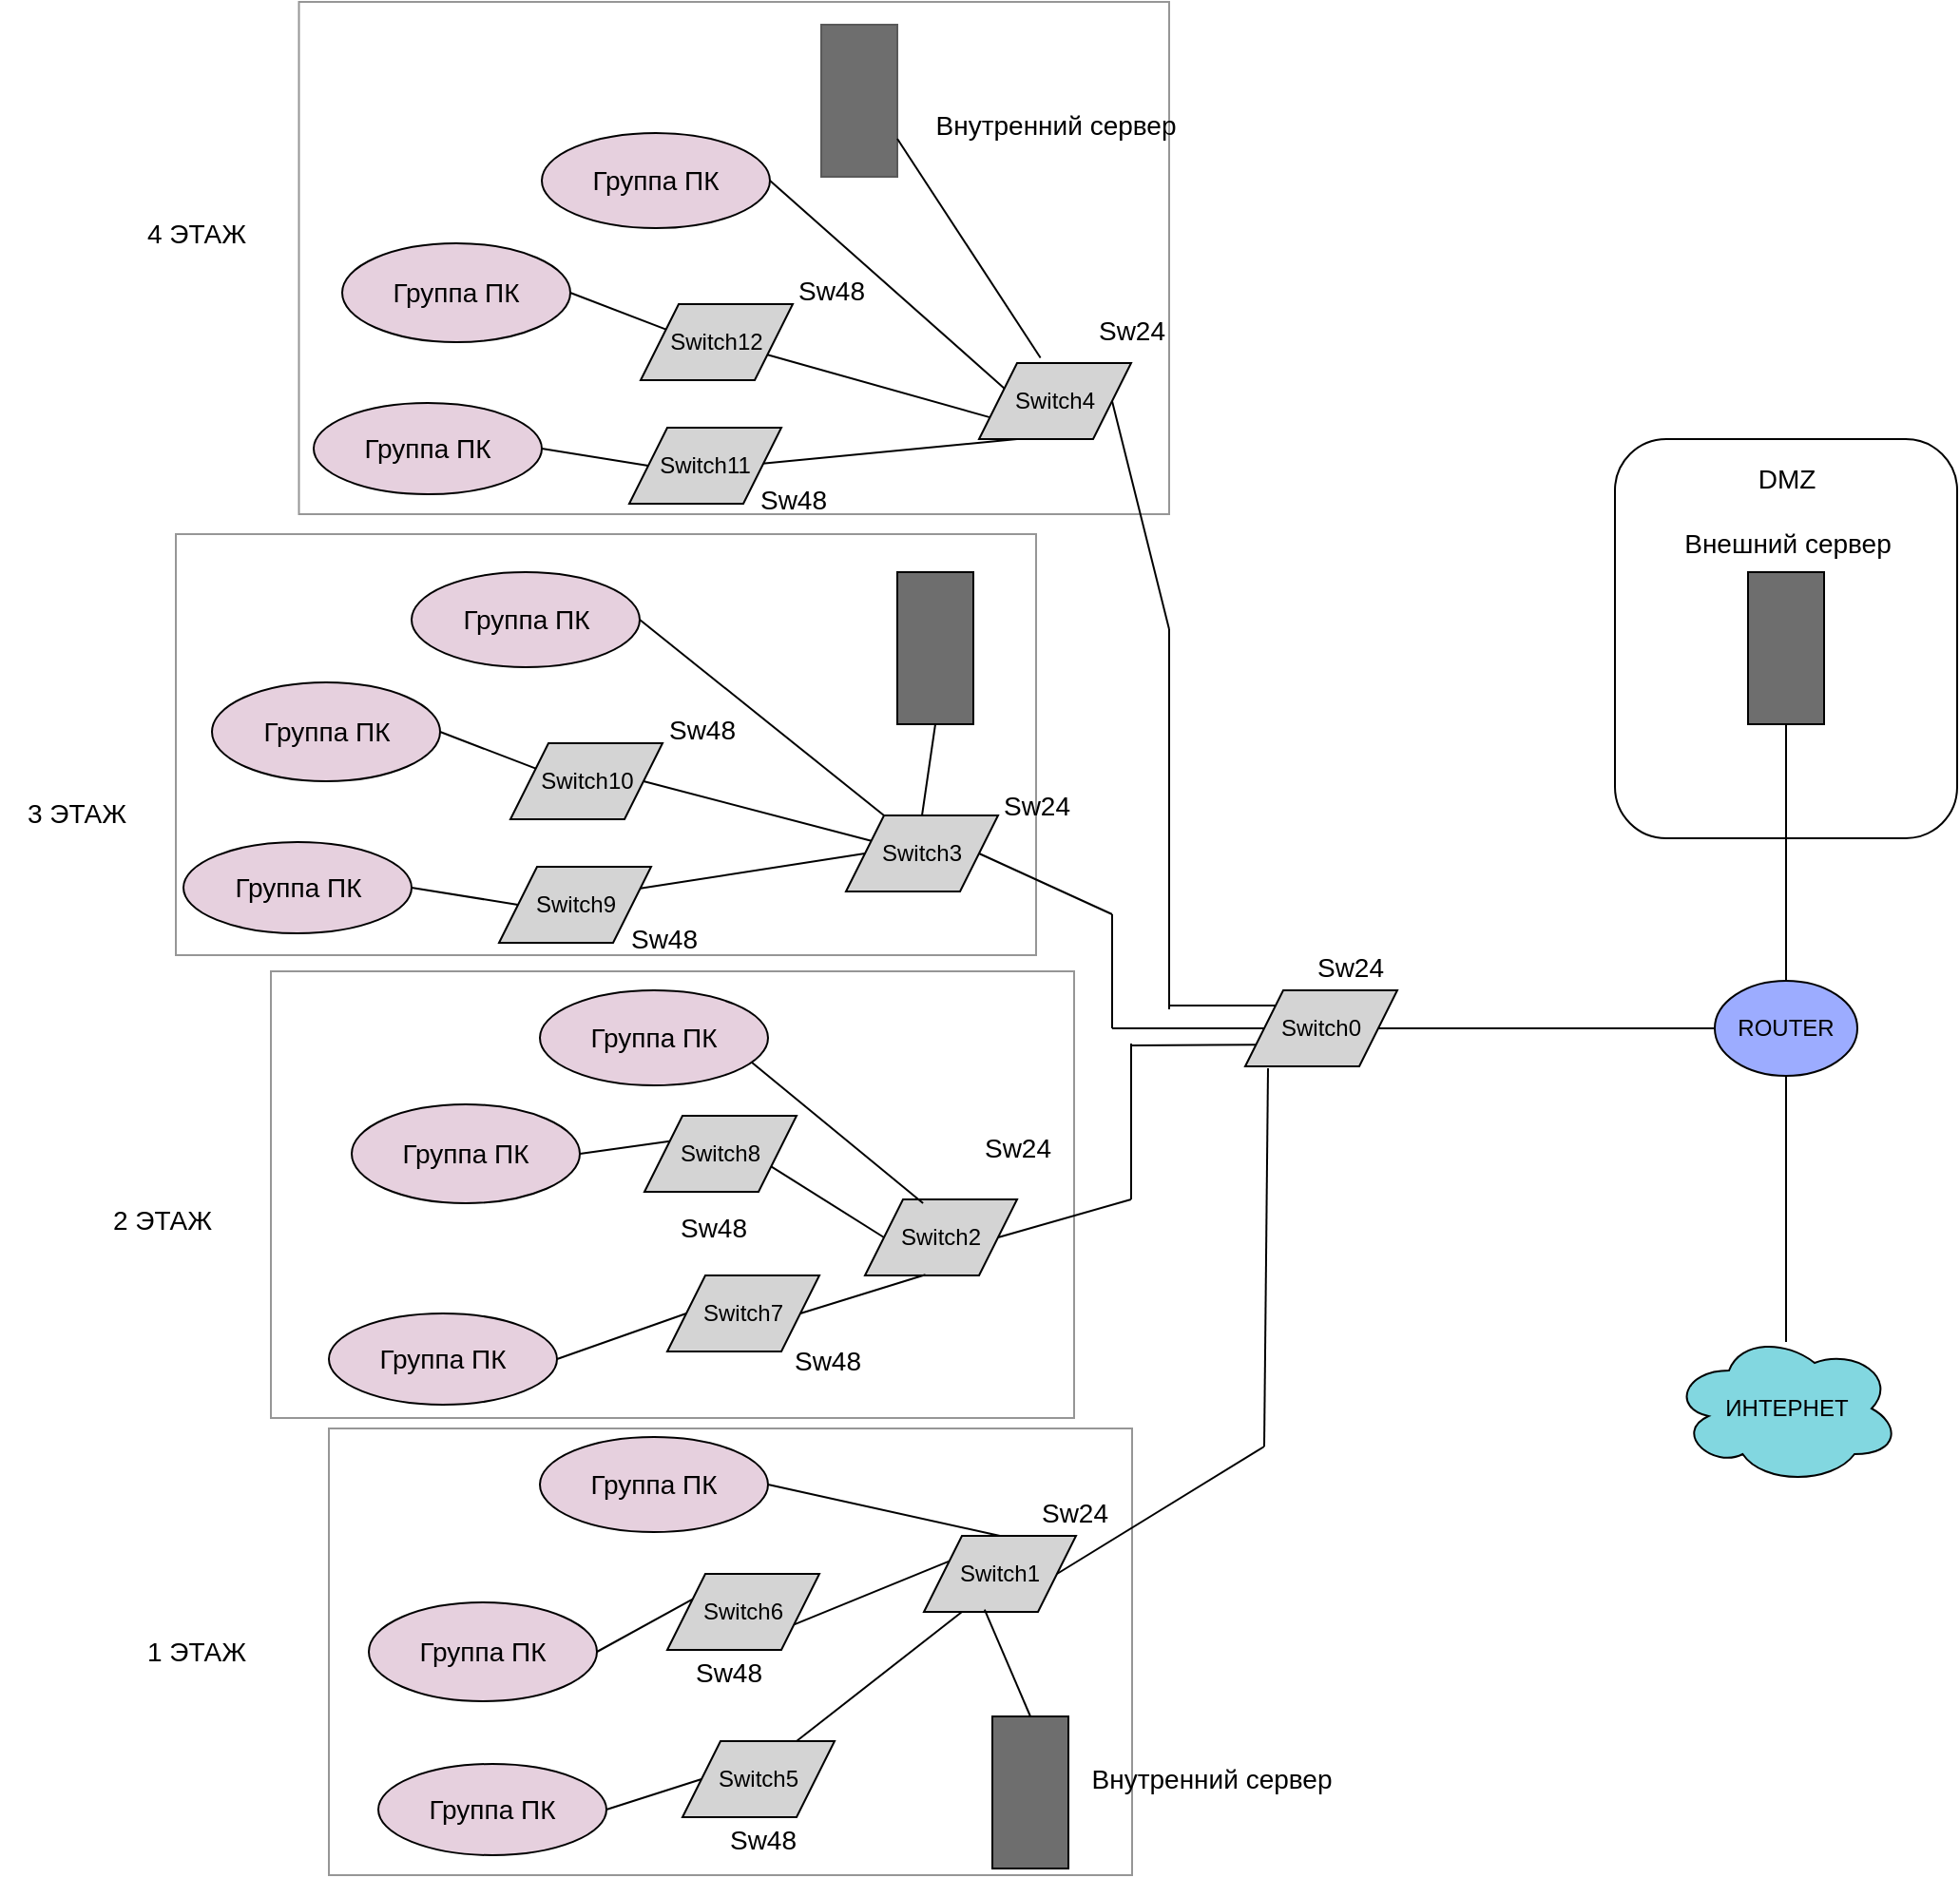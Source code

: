 <mxfile version="22.1.5" type="device">
  <diagram name="Страница — 1" id="0vxwM_c2IZGrAj-ZxKOK">
    <mxGraphModel dx="2420" dy="1888" grid="1" gridSize="10" guides="1" tooltips="1" connect="1" arrows="1" fold="1" page="1" pageScale="1" pageWidth="827" pageHeight="1169" math="0" shadow="0">
      <root>
        <mxCell id="0" />
        <mxCell id="1" parent="0" />
        <mxCell id="0oNPrVKKpPZaizMl-p-G-101" value="" style="rounded=0;whiteSpace=wrap;html=1;strokeColor=#969696;" vertex="1" parent="1">
          <mxGeometry x="82.25" y="-200" width="457.75" height="269.5" as="geometry" />
        </mxCell>
        <mxCell id="0oNPrVKKpPZaizMl-p-G-100" value="" style="rounded=0;whiteSpace=wrap;html=1;strokeColor=#969696;" vertex="1" parent="1">
          <mxGeometry x="17.5" y="80" width="452.5" height="221.5" as="geometry" />
        </mxCell>
        <mxCell id="0oNPrVKKpPZaizMl-p-G-99" value="" style="rounded=0;whiteSpace=wrap;html=1;strokeColor=#969696;" vertex="1" parent="1">
          <mxGeometry x="98" y="550.5" width="422.5" height="235" as="geometry" />
        </mxCell>
        <mxCell id="0oNPrVKKpPZaizMl-p-G-98" value="" style="rounded=0;whiteSpace=wrap;html=1;strokeColor=#969696;" vertex="1" parent="1">
          <mxGeometry x="67.5" y="310" width="422.5" height="235" as="geometry" />
        </mxCell>
        <mxCell id="0oNPrVKKpPZaizMl-p-G-15" value="&lt;font style=&quot;font-size: 14px;&quot;&gt;DMZ&lt;br&gt;&lt;br&gt;&lt;br&gt;&lt;br&gt;&lt;br&gt;&lt;br&gt;&lt;br&gt;&lt;br&gt;&lt;br&gt;&lt;br&gt;&lt;br&gt;&lt;/font&gt;" style="rounded=1;whiteSpace=wrap;html=1;" vertex="1" parent="1">
          <mxGeometry x="774.5" y="30" width="180" height="210" as="geometry" />
        </mxCell>
        <mxCell id="0oNPrVKKpPZaizMl-p-G-1" value="Switch3" style="shape=parallelogram;perimeter=parallelogramPerimeter;whiteSpace=wrap;html=1;fixedSize=1;fillColor=#D4D4D4;" vertex="1" parent="1">
          <mxGeometry x="370" y="228" width="80" height="40" as="geometry" />
        </mxCell>
        <mxCell id="0oNPrVKKpPZaizMl-p-G-2" value="Switch2" style="shape=parallelogram;perimeter=parallelogramPerimeter;whiteSpace=wrap;html=1;fixedSize=1;fillColor=#D4D4D4;" vertex="1" parent="1">
          <mxGeometry x="380" y="430" width="80" height="40" as="geometry" />
        </mxCell>
        <mxCell id="0oNPrVKKpPZaizMl-p-G-3" value="Switch1" style="shape=parallelogram;perimeter=parallelogramPerimeter;whiteSpace=wrap;html=1;fixedSize=1;fillColor=#D4D4D4;" vertex="1" parent="1">
          <mxGeometry x="411" y="607" width="80" height="40" as="geometry" />
        </mxCell>
        <mxCell id="0oNPrVKKpPZaizMl-p-G-4" value="Switch0" style="shape=parallelogram;perimeter=parallelogramPerimeter;whiteSpace=wrap;html=1;fixedSize=1;fillColor=#D4D4D4;" vertex="1" parent="1">
          <mxGeometry x="580" y="320" width="80" height="40" as="geometry" />
        </mxCell>
        <mxCell id="0oNPrVKKpPZaizMl-p-G-5" value="&lt;font style=&quot;font-size: 14px;&quot;&gt;4 ЭТАЖ&lt;/font&gt;" style="text;html=1;align=center;verticalAlign=middle;resizable=0;points=[];autosize=1;strokeColor=none;fillColor=none;" vertex="1" parent="1">
          <mxGeometry x="-12.5" y="-93" width="80" height="30" as="geometry" />
        </mxCell>
        <mxCell id="0oNPrVKKpPZaizMl-p-G-6" value="&lt;font style=&quot;font-size: 14px;&quot;&gt;3 ЭТАЖ&lt;/font&gt;" style="text;html=1;align=center;verticalAlign=middle;resizable=0;points=[];autosize=1;strokeColor=none;fillColor=none;" vertex="1" parent="1">
          <mxGeometry x="-75" y="212" width="80" height="30" as="geometry" />
        </mxCell>
        <mxCell id="0oNPrVKKpPZaizMl-p-G-7" value="&lt;font style=&quot;font-size: 14px;&quot;&gt;2 ЭТАЖ&lt;/font&gt;" style="text;html=1;align=center;verticalAlign=middle;resizable=0;points=[];autosize=1;strokeColor=none;fillColor=none;" vertex="1" parent="1">
          <mxGeometry x="-30" y="426" width="80" height="30" as="geometry" />
        </mxCell>
        <mxCell id="0oNPrVKKpPZaizMl-p-G-8" value="&lt;font style=&quot;font-size: 14px;&quot;&gt;1 ЭТАЖ&lt;/font&gt;" style="text;html=1;align=center;verticalAlign=middle;resizable=0;points=[];autosize=1;strokeColor=none;fillColor=none;" vertex="1" parent="1">
          <mxGeometry x="-12.5" y="653" width="80" height="30" as="geometry" />
        </mxCell>
        <mxCell id="0oNPrVKKpPZaizMl-p-G-9" value="" style="rounded=0;whiteSpace=wrap;html=1;fillColor=#6E6E6E;" vertex="1" parent="1">
          <mxGeometry x="844.5" y="100" width="40" height="80" as="geometry" />
        </mxCell>
        <mxCell id="0oNPrVKKpPZaizMl-p-G-11" value="ИНТЕРНЕТ" style="ellipse;shape=cloud;whiteSpace=wrap;html=1;fillColor=#82D7E0;" vertex="1" parent="1">
          <mxGeometry x="804.5" y="500" width="120" height="80" as="geometry" />
        </mxCell>
        <mxCell id="0oNPrVKKpPZaizMl-p-G-12" value="ROUTER" style="ellipse;whiteSpace=wrap;html=1;fillColor=#9CACFF;" vertex="1" parent="1">
          <mxGeometry x="827" y="315" width="75" height="50" as="geometry" />
        </mxCell>
        <mxCell id="0oNPrVKKpPZaizMl-p-G-13" value="" style="endArrow=none;html=1;rounded=0;entryX=0.5;entryY=1;entryDx=0;entryDy=0;exitX=0.5;exitY=0;exitDx=0;exitDy=0;" edge="1" parent="1" source="0oNPrVKKpPZaizMl-p-G-12" target="0oNPrVKKpPZaizMl-p-G-9">
          <mxGeometry width="50" height="50" relative="1" as="geometry">
            <mxPoint x="820" y="310" as="sourcePoint" />
            <mxPoint x="870" y="260" as="targetPoint" />
          </mxGeometry>
        </mxCell>
        <mxCell id="0oNPrVKKpPZaizMl-p-G-14" value="" style="endArrow=none;html=1;rounded=0;exitX=0.5;exitY=0.063;exitDx=0;exitDy=0;exitPerimeter=0;entryX=0.5;entryY=1;entryDx=0;entryDy=0;" edge="1" parent="1" source="0oNPrVKKpPZaizMl-p-G-11" target="0oNPrVKKpPZaizMl-p-G-12">
          <mxGeometry width="50" height="50" relative="1" as="geometry">
            <mxPoint x="820" y="410" as="sourcePoint" />
            <mxPoint x="870" y="360" as="targetPoint" />
          </mxGeometry>
        </mxCell>
        <mxCell id="0oNPrVKKpPZaizMl-p-G-16" value="" style="endArrow=none;html=1;rounded=0;entryX=0;entryY=0.5;entryDx=0;entryDy=0;exitX=1;exitY=0.5;exitDx=0;exitDy=0;" edge="1" parent="1" source="0oNPrVKKpPZaizMl-p-G-4" target="0oNPrVKKpPZaizMl-p-G-12">
          <mxGeometry width="50" height="50" relative="1" as="geometry">
            <mxPoint x="680" y="450" as="sourcePoint" />
            <mxPoint x="730" y="400" as="targetPoint" />
          </mxGeometry>
        </mxCell>
        <mxCell id="0oNPrVKKpPZaizMl-p-G-17" value="Switch4" style="shape=parallelogram;perimeter=parallelogramPerimeter;whiteSpace=wrap;html=1;fixedSize=1;fillColor=#D4D4D4;" vertex="1" parent="1">
          <mxGeometry x="440" y="-10" width="80" height="40" as="geometry" />
        </mxCell>
        <mxCell id="0oNPrVKKpPZaizMl-p-G-18" value="" style="endArrow=none;html=1;rounded=0;exitX=1;exitY=0.5;exitDx=0;exitDy=0;" edge="1" parent="1" source="0oNPrVKKpPZaizMl-p-G-17">
          <mxGeometry width="50" height="50" relative="1" as="geometry">
            <mxPoint x="470" y="150" as="sourcePoint" />
            <mxPoint x="540" y="130" as="targetPoint" />
          </mxGeometry>
        </mxCell>
        <mxCell id="0oNPrVKKpPZaizMl-p-G-19" value="" style="endArrow=none;html=1;rounded=0;" edge="1" parent="1">
          <mxGeometry width="50" height="50" relative="1" as="geometry">
            <mxPoint x="540" y="330" as="sourcePoint" />
            <mxPoint x="540" y="130" as="targetPoint" />
          </mxGeometry>
        </mxCell>
        <mxCell id="0oNPrVKKpPZaizMl-p-G-20" value="" style="endArrow=none;html=1;rounded=0;exitX=0;exitY=0;exitDx=0;exitDy=0;" edge="1" parent="1" source="0oNPrVKKpPZaizMl-p-G-4">
          <mxGeometry width="50" height="50" relative="1" as="geometry">
            <mxPoint x="460" y="370" as="sourcePoint" />
            <mxPoint x="540" y="328" as="targetPoint" />
          </mxGeometry>
        </mxCell>
        <mxCell id="0oNPrVKKpPZaizMl-p-G-21" value="" style="endArrow=none;html=1;rounded=0;exitX=1;exitY=0.5;exitDx=0;exitDy=0;" edge="1" parent="1" source="0oNPrVKKpPZaizMl-p-G-1">
          <mxGeometry width="50" height="50" relative="1" as="geometry">
            <mxPoint x="450" y="280" as="sourcePoint" />
            <mxPoint x="510" y="280" as="targetPoint" />
          </mxGeometry>
        </mxCell>
        <mxCell id="0oNPrVKKpPZaizMl-p-G-22" value="" style="endArrow=none;html=1;rounded=0;" edge="1" parent="1">
          <mxGeometry width="50" height="50" relative="1" as="geometry">
            <mxPoint x="510" y="340" as="sourcePoint" />
            <mxPoint x="510" y="280" as="targetPoint" />
          </mxGeometry>
        </mxCell>
        <mxCell id="0oNPrVKKpPZaizMl-p-G-23" value="" style="endArrow=none;html=1;rounded=0;exitX=0;exitY=0.5;exitDx=0;exitDy=0;" edge="1" parent="1" source="0oNPrVKKpPZaizMl-p-G-4">
          <mxGeometry width="50" height="50" relative="1" as="geometry">
            <mxPoint x="576" y="339.5" as="sourcePoint" />
            <mxPoint x="510" y="340" as="targetPoint" />
          </mxGeometry>
        </mxCell>
        <mxCell id="0oNPrVKKpPZaizMl-p-G-24" value="" style="endArrow=none;html=1;rounded=0;entryX=0;entryY=0.75;entryDx=0;entryDy=0;" edge="1" parent="1" target="0oNPrVKKpPZaizMl-p-G-4">
          <mxGeometry width="50" height="50" relative="1" as="geometry">
            <mxPoint x="520" y="349" as="sourcePoint" />
            <mxPoint x="580" y="348" as="targetPoint" />
          </mxGeometry>
        </mxCell>
        <mxCell id="0oNPrVKKpPZaizMl-p-G-25" value="" style="endArrow=none;html=1;rounded=0;" edge="1" parent="1">
          <mxGeometry width="50" height="50" relative="1" as="geometry">
            <mxPoint x="520" y="430" as="sourcePoint" />
            <mxPoint x="520" y="348" as="targetPoint" />
          </mxGeometry>
        </mxCell>
        <mxCell id="0oNPrVKKpPZaizMl-p-G-26" value="" style="endArrow=none;html=1;rounded=0;entryX=1;entryY=0.5;entryDx=0;entryDy=0;" edge="1" parent="1" target="0oNPrVKKpPZaizMl-p-G-2">
          <mxGeometry width="50" height="50" relative="1" as="geometry">
            <mxPoint x="520" y="430" as="sourcePoint" />
            <mxPoint x="450" y="430" as="targetPoint" />
          </mxGeometry>
        </mxCell>
        <mxCell id="0oNPrVKKpPZaizMl-p-G-27" value="" style="endArrow=none;html=1;rounded=0;exitX=1;exitY=0.5;exitDx=0;exitDy=0;" edge="1" parent="1" source="0oNPrVKKpPZaizMl-p-G-3">
          <mxGeometry width="50" height="50" relative="1" as="geometry">
            <mxPoint x="450" y="559.58" as="sourcePoint" />
            <mxPoint x="590" y="560" as="targetPoint" />
          </mxGeometry>
        </mxCell>
        <mxCell id="0oNPrVKKpPZaizMl-p-G-28" value="" style="endArrow=none;html=1;rounded=0;entryX=0.15;entryY=1.025;entryDx=0;entryDy=0;entryPerimeter=0;" edge="1" parent="1" target="0oNPrVKKpPZaizMl-p-G-4">
          <mxGeometry width="50" height="50" relative="1" as="geometry">
            <mxPoint x="590" y="560" as="sourcePoint" />
            <mxPoint x="660" y="340" as="targetPoint" />
          </mxGeometry>
        </mxCell>
        <mxCell id="0oNPrVKKpPZaizMl-p-G-29" value="" style="rounded=0;whiteSpace=wrap;html=1;strokeColor=#595959;fillColor=#6E6E6E;" vertex="1" parent="1">
          <mxGeometry x="357" y="-188" width="40" height="80" as="geometry" />
        </mxCell>
        <mxCell id="0oNPrVKKpPZaizMl-p-G-30" value="" style="rounded=0;whiteSpace=wrap;html=1;fillColor=#6E6E6E;" vertex="1" parent="1">
          <mxGeometry x="397" y="100" width="40" height="80" as="geometry" />
        </mxCell>
        <mxCell id="0oNPrVKKpPZaizMl-p-G-31" value="" style="rounded=0;whiteSpace=wrap;html=1;fillColor=#6E6E6E;" vertex="1" parent="1">
          <mxGeometry x="447" y="702" width="40" height="80" as="geometry" />
        </mxCell>
        <mxCell id="0oNPrVKKpPZaizMl-p-G-32" value="" style="endArrow=none;html=1;rounded=0;exitX=1;exitY=0.75;exitDx=0;exitDy=0;entryX=0.404;entryY=-0.068;entryDx=0;entryDy=0;entryPerimeter=0;" edge="1" parent="1" source="0oNPrVKKpPZaizMl-p-G-29" target="0oNPrVKKpPZaizMl-p-G-17">
          <mxGeometry width="50" height="50" relative="1" as="geometry">
            <mxPoint x="380" y="-120" as="sourcePoint" />
            <mxPoint x="430" y="-170" as="targetPoint" />
          </mxGeometry>
        </mxCell>
        <mxCell id="0oNPrVKKpPZaizMl-p-G-33" value="&lt;font style=&quot;font-size: 14px;&quot;&gt;Внутренний сервер&lt;/font&gt;" style="text;html=1;align=center;verticalAlign=middle;resizable=0;points=[];autosize=1;strokeColor=none;fillColor=none;" vertex="1" parent="1">
          <mxGeometry x="405" y="-150" width="150" height="30" as="geometry" />
        </mxCell>
        <mxCell id="0oNPrVKKpPZaizMl-p-G-34" value="&lt;font style=&quot;font-size: 14px;&quot;&gt;Группа ПК&lt;/font&gt;" style="ellipse;whiteSpace=wrap;html=1;fillColor=#E6D0DE;" vertex="1" parent="1">
          <mxGeometry x="210" y="-131" width="120" height="50" as="geometry" />
        </mxCell>
        <mxCell id="0oNPrVKKpPZaizMl-p-G-35" value="" style="endArrow=none;html=1;rounded=0;exitX=0.5;exitY=0;exitDx=0;exitDy=0;entryX=0.399;entryY=0.969;entryDx=0;entryDy=0;entryPerimeter=0;" edge="1" parent="1" source="0oNPrVKKpPZaizMl-p-G-31" target="0oNPrVKKpPZaizMl-p-G-3">
          <mxGeometry width="50" height="50" relative="1" as="geometry">
            <mxPoint x="367" y="697" as="sourcePoint" />
            <mxPoint x="417" y="647" as="targetPoint" />
          </mxGeometry>
        </mxCell>
        <mxCell id="0oNPrVKKpPZaizMl-p-G-36" value="&lt;font style=&quot;font-size: 14px;&quot;&gt;Sw24&lt;/font&gt;" style="text;html=1;align=center;verticalAlign=middle;resizable=0;points=[];autosize=1;strokeColor=none;fillColor=none;" vertex="1" parent="1">
          <mxGeometry x="605" y="293" width="60" height="30" as="geometry" />
        </mxCell>
        <mxCell id="0oNPrVKKpPZaizMl-p-G-38" value="&lt;font style=&quot;font-size: 14px;&quot;&gt;Sw24&lt;/font&gt;" style="text;html=1;align=center;verticalAlign=middle;resizable=0;points=[];autosize=1;strokeColor=none;fillColor=none;" vertex="1" parent="1">
          <mxGeometry x="490" y="-42" width="60" height="30" as="geometry" />
        </mxCell>
        <mxCell id="0oNPrVKKpPZaizMl-p-G-39" value="&lt;span style=&quot;font-size: 14px;&quot;&gt;Sw24&lt;/span&gt;" style="text;html=1;align=center;verticalAlign=middle;resizable=0;points=[];autosize=1;strokeColor=none;fillColor=none;" vertex="1" parent="1">
          <mxGeometry x="440" y="208" width="60" height="30" as="geometry" />
        </mxCell>
        <mxCell id="0oNPrVKKpPZaizMl-p-G-40" value="&lt;font style=&quot;font-size: 14px;&quot;&gt;Sw24&lt;/font&gt;" style="text;html=1;align=center;verticalAlign=middle;resizable=0;points=[];autosize=1;strokeColor=none;fillColor=none;" vertex="1" parent="1">
          <mxGeometry x="430" y="388" width="60" height="30" as="geometry" />
        </mxCell>
        <mxCell id="0oNPrVKKpPZaizMl-p-G-41" value="&lt;font style=&quot;font-size: 14px;&quot;&gt;Sw24&lt;/font&gt;" style="text;html=1;align=center;verticalAlign=middle;resizable=0;points=[];autosize=1;strokeColor=none;fillColor=none;" vertex="1" parent="1">
          <mxGeometry x="460" y="580" width="60" height="30" as="geometry" />
        </mxCell>
        <mxCell id="0oNPrVKKpPZaizMl-p-G-43" value="" style="endArrow=none;html=1;rounded=0;entryX=0;entryY=0.75;entryDx=0;entryDy=0;exitX=1;exitY=0.75;exitDx=0;exitDy=0;" edge="1" parent="1" source="0oNPrVKKpPZaizMl-p-G-45" target="0oNPrVKKpPZaizMl-p-G-17">
          <mxGeometry width="50" height="50" relative="1" as="geometry">
            <mxPoint x="335" y="30" as="sourcePoint" />
            <mxPoint x="385" y="-20" as="targetPoint" />
          </mxGeometry>
        </mxCell>
        <mxCell id="0oNPrVKKpPZaizMl-p-G-44" value="" style="endArrow=none;html=1;rounded=0;exitX=1;exitY=0.5;exitDx=0;exitDy=0;entryX=0;entryY=0.25;entryDx=0;entryDy=0;" edge="1" parent="1" source="0oNPrVKKpPZaizMl-p-G-34" target="0oNPrVKKpPZaizMl-p-G-17">
          <mxGeometry width="50" height="50" relative="1" as="geometry">
            <mxPoint x="450" y="70" as="sourcePoint" />
            <mxPoint x="500" y="20" as="targetPoint" />
          </mxGeometry>
        </mxCell>
        <mxCell id="0oNPrVKKpPZaizMl-p-G-45" value="Switch12" style="shape=parallelogram;perimeter=parallelogramPerimeter;whiteSpace=wrap;html=1;fixedSize=1;fillColor=#D4D4D4;" vertex="1" parent="1">
          <mxGeometry x="262" y="-41" width="80" height="40" as="geometry" />
        </mxCell>
        <mxCell id="0oNPrVKKpPZaizMl-p-G-46" value="" style="endArrow=none;html=1;rounded=0;entryX=0.25;entryY=1;entryDx=0;entryDy=0;exitX=0.192;exitY=-0.129;exitDx=0;exitDy=0;exitPerimeter=0;" edge="1" parent="1" source="0oNPrVKKpPZaizMl-p-G-54" target="0oNPrVKKpPZaizMl-p-G-17">
          <mxGeometry width="50" height="50" relative="1" as="geometry">
            <mxPoint x="329" y="95" as="sourcePoint" />
            <mxPoint x="440" y="84" as="targetPoint" />
          </mxGeometry>
        </mxCell>
        <mxCell id="0oNPrVKKpPZaizMl-p-G-47" value="Switch11" style="shape=parallelogram;perimeter=parallelogramPerimeter;whiteSpace=wrap;html=1;fixedSize=1;fillColor=#D4D4D4;" vertex="1" parent="1">
          <mxGeometry x="256" y="24" width="80" height="40" as="geometry" />
        </mxCell>
        <mxCell id="0oNPrVKKpPZaizMl-p-G-49" value="&lt;font style=&quot;font-size: 14px;&quot;&gt;Группа ПК&lt;/font&gt;" style="ellipse;whiteSpace=wrap;html=1;fillColor=#E6D0DE;" vertex="1" parent="1">
          <mxGeometry x="105" y="-73" width="120" height="52" as="geometry" />
        </mxCell>
        <mxCell id="0oNPrVKKpPZaizMl-p-G-50" value="" style="endArrow=none;html=1;rounded=0;exitX=1;exitY=0.5;exitDx=0;exitDy=0;entryX=0;entryY=0.25;entryDx=0;entryDy=0;" edge="1" parent="1" source="0oNPrVKKpPZaizMl-p-G-49" target="0oNPrVKKpPZaizMl-p-G-45">
          <mxGeometry width="50" height="50" relative="1" as="geometry">
            <mxPoint x="335" y="91" as="sourcePoint" />
            <mxPoint x="338" y="24" as="targetPoint" />
          </mxGeometry>
        </mxCell>
        <mxCell id="0oNPrVKKpPZaizMl-p-G-52" value="&lt;font style=&quot;font-size: 14px;&quot;&gt;Группа ПК&lt;/font&gt;" style="ellipse;whiteSpace=wrap;html=1;fillColor=#E6D0DE;" vertex="1" parent="1">
          <mxGeometry x="90" y="11" width="120" height="48" as="geometry" />
        </mxCell>
        <mxCell id="0oNPrVKKpPZaizMl-p-G-53" value="" style="endArrow=none;html=1;rounded=0;exitX=1;exitY=0.5;exitDx=0;exitDy=0;entryX=0;entryY=0.5;entryDx=0;entryDy=0;" edge="1" parent="1" source="0oNPrVKKpPZaizMl-p-G-52" target="0oNPrVKKpPZaizMl-p-G-47">
          <mxGeometry width="50" height="50" relative="1" as="geometry">
            <mxPoint x="320" y="175" as="sourcePoint" />
            <mxPoint x="323" y="108" as="targetPoint" />
          </mxGeometry>
        </mxCell>
        <mxCell id="0oNPrVKKpPZaizMl-p-G-54" value="&lt;font style=&quot;font-size: 14px;&quot;&gt;Sw48&lt;/font&gt;" style="text;html=1;align=center;verticalAlign=middle;resizable=0;points=[];autosize=1;strokeColor=none;fillColor=none;" vertex="1" parent="1">
          <mxGeometry x="312" y="47" width="60" height="30" as="geometry" />
        </mxCell>
        <mxCell id="0oNPrVKKpPZaizMl-p-G-55" value="&lt;font style=&quot;font-size: 14px;&quot;&gt;Sw48&lt;/font&gt;" style="text;html=1;align=center;verticalAlign=middle;resizable=0;points=[];autosize=1;strokeColor=none;fillColor=none;" vertex="1" parent="1">
          <mxGeometry x="332" y="-63" width="60" height="30" as="geometry" />
        </mxCell>
        <mxCell id="0oNPrVKKpPZaizMl-p-G-56" value="&lt;font style=&quot;font-size: 14px;&quot;&gt;Группа ПК&lt;/font&gt;" style="ellipse;whiteSpace=wrap;html=1;fillColor=#E6D0DE;" vertex="1" parent="1">
          <mxGeometry x="209" y="555" width="120" height="50" as="geometry" />
        </mxCell>
        <mxCell id="0oNPrVKKpPZaizMl-p-G-57" value="Switch6" style="shape=parallelogram;perimeter=parallelogramPerimeter;whiteSpace=wrap;html=1;fixedSize=1;fillColor=#D4D4D4;" vertex="1" parent="1">
          <mxGeometry x="276" y="627" width="80" height="40" as="geometry" />
        </mxCell>
        <mxCell id="0oNPrVKKpPZaizMl-p-G-58" value="Switch5" style="shape=parallelogram;perimeter=parallelogramPerimeter;whiteSpace=wrap;html=1;fixedSize=1;fillColor=#D4D4D4;" vertex="1" parent="1">
          <mxGeometry x="284" y="715" width="80" height="40" as="geometry" />
        </mxCell>
        <mxCell id="0oNPrVKKpPZaizMl-p-G-59" value="&lt;font style=&quot;font-size: 14px;&quot;&gt;Группа ПК&lt;/font&gt;" style="ellipse;whiteSpace=wrap;html=1;fillColor=#E6D0DE;" vertex="1" parent="1">
          <mxGeometry x="119" y="642" width="120" height="52" as="geometry" />
        </mxCell>
        <mxCell id="0oNPrVKKpPZaizMl-p-G-60" value="" style="endArrow=none;html=1;rounded=0;exitX=1;exitY=0.5;exitDx=0;exitDy=0;entryX=0;entryY=0.25;entryDx=0;entryDy=0;" edge="1" parent="1" source="0oNPrVKKpPZaizMl-p-G-59" target="0oNPrVKKpPZaizMl-p-G-57">
          <mxGeometry width="50" height="50" relative="1" as="geometry">
            <mxPoint x="349" y="759" as="sourcePoint" />
            <mxPoint x="352" y="692" as="targetPoint" />
          </mxGeometry>
        </mxCell>
        <mxCell id="0oNPrVKKpPZaizMl-p-G-61" value="&lt;font style=&quot;font-size: 14px;&quot;&gt;Группа ПК&lt;/font&gt;" style="ellipse;whiteSpace=wrap;html=1;fillColor=#E6D0DE;" vertex="1" parent="1">
          <mxGeometry x="124" y="727" width="120" height="48" as="geometry" />
        </mxCell>
        <mxCell id="0oNPrVKKpPZaizMl-p-G-62" value="" style="endArrow=none;html=1;rounded=0;exitX=1;exitY=0.5;exitDx=0;exitDy=0;entryX=0;entryY=0.5;entryDx=0;entryDy=0;" edge="1" parent="1" source="0oNPrVKKpPZaizMl-p-G-61" target="0oNPrVKKpPZaizMl-p-G-58">
          <mxGeometry width="50" height="50" relative="1" as="geometry">
            <mxPoint x="334" y="843" as="sourcePoint" />
            <mxPoint x="337" y="776" as="targetPoint" />
          </mxGeometry>
        </mxCell>
        <mxCell id="0oNPrVKKpPZaizMl-p-G-63" value="&lt;font style=&quot;font-size: 14px;&quot;&gt;Sw48&lt;/font&gt;" style="text;html=1;align=center;verticalAlign=middle;resizable=0;points=[];autosize=1;strokeColor=none;fillColor=none;" vertex="1" parent="1">
          <mxGeometry x="296" y="752" width="60" height="30" as="geometry" />
        </mxCell>
        <mxCell id="0oNPrVKKpPZaizMl-p-G-64" value="&lt;font style=&quot;font-size: 14px;&quot;&gt;Sw48&lt;/font&gt;" style="text;html=1;align=center;verticalAlign=middle;resizable=0;points=[];autosize=1;strokeColor=none;fillColor=none;" vertex="1" parent="1">
          <mxGeometry x="278" y="664" width="60" height="30" as="geometry" />
        </mxCell>
        <mxCell id="0oNPrVKKpPZaizMl-p-G-65" value="" style="endArrow=none;html=1;rounded=0;entryX=0.25;entryY=1;entryDx=0;entryDy=0;exitX=0.75;exitY=0;exitDx=0;exitDy=0;" edge="1" parent="1" source="0oNPrVKKpPZaizMl-p-G-58" target="0oNPrVKKpPZaizMl-p-G-3">
          <mxGeometry width="50" height="50" relative="1" as="geometry">
            <mxPoint x="337" y="690" as="sourcePoint" />
            <mxPoint x="387" y="640" as="targetPoint" />
          </mxGeometry>
        </mxCell>
        <mxCell id="0oNPrVKKpPZaizMl-p-G-66" value="" style="endArrow=none;html=1;rounded=0;exitX=1;exitY=0.75;exitDx=0;exitDy=0;entryX=0;entryY=0.25;entryDx=0;entryDy=0;" edge="1" parent="1" source="0oNPrVKKpPZaizMl-p-G-57" target="0oNPrVKKpPZaizMl-p-G-3">
          <mxGeometry width="50" height="50" relative="1" as="geometry">
            <mxPoint x="342" y="647" as="sourcePoint" />
            <mxPoint x="392" y="597" as="targetPoint" />
          </mxGeometry>
        </mxCell>
        <mxCell id="0oNPrVKKpPZaizMl-p-G-67" value="&lt;font style=&quot;font-size: 14px;&quot;&gt;Внутренний сервер&lt;/font&gt;" style="text;html=1;align=center;verticalAlign=middle;resizable=0;points=[];autosize=1;strokeColor=none;fillColor=none;" vertex="1" parent="1">
          <mxGeometry x="487" y="720" width="150" height="30" as="geometry" />
        </mxCell>
        <mxCell id="0oNPrVKKpPZaizMl-p-G-68" value="" style="endArrow=none;html=1;rounded=0;exitX=1;exitY=0.5;exitDx=0;exitDy=0;entryX=0.5;entryY=0;entryDx=0;entryDy=0;" edge="1" parent="1" source="0oNPrVKKpPZaizMl-p-G-56" target="0oNPrVKKpPZaizMl-p-G-3">
          <mxGeometry width="50" height="50" relative="1" as="geometry">
            <mxPoint x="437" y="622" as="sourcePoint" />
            <mxPoint x="487" y="572" as="targetPoint" />
          </mxGeometry>
        </mxCell>
        <mxCell id="0oNPrVKKpPZaizMl-p-G-70" value="&lt;font style=&quot;font-size: 14px;&quot;&gt;Группа ПК&lt;/font&gt;" style="ellipse;whiteSpace=wrap;html=1;fillColor=#E6D0DE;" vertex="1" parent="1">
          <mxGeometry x="209" y="320" width="120" height="50" as="geometry" />
        </mxCell>
        <mxCell id="0oNPrVKKpPZaizMl-p-G-71" value="Switch8" style="shape=parallelogram;perimeter=parallelogramPerimeter;whiteSpace=wrap;html=1;fixedSize=1;fillColor=#D4D4D4;" vertex="1" parent="1">
          <mxGeometry x="264" y="386" width="80" height="40" as="geometry" />
        </mxCell>
        <mxCell id="0oNPrVKKpPZaizMl-p-G-72" value="Switch7" style="shape=parallelogram;perimeter=parallelogramPerimeter;whiteSpace=wrap;html=1;fixedSize=1;fillColor=#D4D4D4;" vertex="1" parent="1">
          <mxGeometry x="276" y="470" width="80" height="40" as="geometry" />
        </mxCell>
        <mxCell id="0oNPrVKKpPZaizMl-p-G-73" value="&lt;font style=&quot;font-size: 14px;&quot;&gt;Группа ПК&lt;/font&gt;" style="ellipse;whiteSpace=wrap;html=1;fillColor=#E6D0DE;" vertex="1" parent="1">
          <mxGeometry x="110" y="380" width="120" height="52" as="geometry" />
        </mxCell>
        <mxCell id="0oNPrVKKpPZaizMl-p-G-74" value="" style="endArrow=none;html=1;rounded=0;exitX=1;exitY=0.5;exitDx=0;exitDy=0;entryX=0;entryY=0.25;entryDx=0;entryDy=0;" edge="1" parent="1" source="0oNPrVKKpPZaizMl-p-G-73" target="0oNPrVKKpPZaizMl-p-G-71">
          <mxGeometry width="50" height="50" relative="1" as="geometry">
            <mxPoint x="340" y="497" as="sourcePoint" />
            <mxPoint x="343" y="430" as="targetPoint" />
          </mxGeometry>
        </mxCell>
        <mxCell id="0oNPrVKKpPZaizMl-p-G-75" value="&lt;font style=&quot;font-size: 14px;&quot;&gt;Группа ПК&lt;/font&gt;" style="ellipse;whiteSpace=wrap;html=1;fillColor=#E6D0DE;" vertex="1" parent="1">
          <mxGeometry x="98" y="490" width="120" height="48" as="geometry" />
        </mxCell>
        <mxCell id="0oNPrVKKpPZaizMl-p-G-76" value="" style="endArrow=none;html=1;rounded=0;exitX=1;exitY=0.5;exitDx=0;exitDy=0;entryX=0;entryY=0.5;entryDx=0;entryDy=0;" edge="1" parent="1" source="0oNPrVKKpPZaizMl-p-G-75" target="0oNPrVKKpPZaizMl-p-G-72">
          <mxGeometry width="50" height="50" relative="1" as="geometry">
            <mxPoint x="325" y="581" as="sourcePoint" />
            <mxPoint x="328" y="514" as="targetPoint" />
          </mxGeometry>
        </mxCell>
        <mxCell id="0oNPrVKKpPZaizMl-p-G-77" value="&lt;font style=&quot;font-size: 14px;&quot;&gt;Sw48&lt;/font&gt;" style="text;html=1;align=center;verticalAlign=middle;resizable=0;points=[];autosize=1;strokeColor=none;fillColor=none;" vertex="1" parent="1">
          <mxGeometry x="330" y="500" width="60" height="30" as="geometry" />
        </mxCell>
        <mxCell id="0oNPrVKKpPZaizMl-p-G-78" value="&lt;font style=&quot;font-size: 14px;&quot;&gt;Sw48&lt;/font&gt;" style="text;html=1;align=center;verticalAlign=middle;resizable=0;points=[];autosize=1;strokeColor=none;fillColor=none;" vertex="1" parent="1">
          <mxGeometry x="270" y="430" width="60" height="30" as="geometry" />
        </mxCell>
        <mxCell id="0oNPrVKKpPZaizMl-p-G-79" value="" style="endArrow=none;html=1;rounded=0;exitX=1;exitY=0.5;exitDx=0;exitDy=0;entryX=0.397;entryY=0.991;entryDx=0;entryDy=0;entryPerimeter=0;" edge="1" parent="1" source="0oNPrVKKpPZaizMl-p-G-72" target="0oNPrVKKpPZaizMl-p-G-2">
          <mxGeometry width="50" height="50" relative="1" as="geometry">
            <mxPoint x="400" y="490" as="sourcePoint" />
            <mxPoint x="450" y="440" as="targetPoint" />
          </mxGeometry>
        </mxCell>
        <mxCell id="0oNPrVKKpPZaizMl-p-G-80" value="" style="endArrow=none;html=1;rounded=0;exitX=1;exitY=0.75;exitDx=0;exitDy=0;entryX=0;entryY=0.5;entryDx=0;entryDy=0;" edge="1" parent="1" source="0oNPrVKKpPZaizMl-p-G-71" target="0oNPrVKKpPZaizMl-p-G-2">
          <mxGeometry width="50" height="50" relative="1" as="geometry">
            <mxPoint x="400" y="490" as="sourcePoint" />
            <mxPoint x="450" y="440" as="targetPoint" />
          </mxGeometry>
        </mxCell>
        <mxCell id="0oNPrVKKpPZaizMl-p-G-81" value="" style="endArrow=none;html=1;rounded=0;entryX=0.927;entryY=0.756;entryDx=0;entryDy=0;entryPerimeter=0;exitX=0.382;exitY=0.05;exitDx=0;exitDy=0;exitPerimeter=0;" edge="1" parent="1" source="0oNPrVKKpPZaizMl-p-G-2" target="0oNPrVKKpPZaizMl-p-G-70">
          <mxGeometry width="50" height="50" relative="1" as="geometry">
            <mxPoint x="400" y="490" as="sourcePoint" />
            <mxPoint x="450" y="440" as="targetPoint" />
          </mxGeometry>
        </mxCell>
        <mxCell id="0oNPrVKKpPZaizMl-p-G-83" value="" style="endArrow=none;html=1;rounded=0;entryX=0.5;entryY=1;entryDx=0;entryDy=0;exitX=0.5;exitY=0;exitDx=0;exitDy=0;" edge="1" parent="1" source="0oNPrVKKpPZaizMl-p-G-1" target="0oNPrVKKpPZaizMl-p-G-30">
          <mxGeometry width="50" height="50" relative="1" as="geometry">
            <mxPoint x="400" y="370" as="sourcePoint" />
            <mxPoint x="450" y="320" as="targetPoint" />
          </mxGeometry>
        </mxCell>
        <mxCell id="0oNPrVKKpPZaizMl-p-G-85" value="&lt;font style=&quot;font-size: 14px;&quot;&gt;Группа ПК&lt;/font&gt;" style="ellipse;whiteSpace=wrap;html=1;fillColor=#E6D0DE;" vertex="1" parent="1">
          <mxGeometry x="141.5" y="100" width="120" height="50" as="geometry" />
        </mxCell>
        <mxCell id="0oNPrVKKpPZaizMl-p-G-86" value="Switch10" style="shape=parallelogram;perimeter=parallelogramPerimeter;whiteSpace=wrap;html=1;fixedSize=1;fillColor=#D4D4D4;" vertex="1" parent="1">
          <mxGeometry x="193.5" y="190" width="80" height="40" as="geometry" />
        </mxCell>
        <mxCell id="0oNPrVKKpPZaizMl-p-G-87" value="Switch9" style="shape=parallelogram;perimeter=parallelogramPerimeter;whiteSpace=wrap;html=1;fixedSize=1;fillColor=#D4D4D4;" vertex="1" parent="1">
          <mxGeometry x="187.5" y="255" width="80" height="40" as="geometry" />
        </mxCell>
        <mxCell id="0oNPrVKKpPZaizMl-p-G-88" value="&lt;font style=&quot;font-size: 14px;&quot;&gt;Группа ПК&lt;/font&gt;" style="ellipse;whiteSpace=wrap;html=1;fillColor=#E6D0DE;" vertex="1" parent="1">
          <mxGeometry x="36.5" y="158" width="120" height="52" as="geometry" />
        </mxCell>
        <mxCell id="0oNPrVKKpPZaizMl-p-G-89" value="" style="endArrow=none;html=1;rounded=0;exitX=1;exitY=0.5;exitDx=0;exitDy=0;entryX=0;entryY=0.25;entryDx=0;entryDy=0;" edge="1" parent="1" source="0oNPrVKKpPZaizMl-p-G-88" target="0oNPrVKKpPZaizMl-p-G-86">
          <mxGeometry width="50" height="50" relative="1" as="geometry">
            <mxPoint x="266.5" y="322" as="sourcePoint" />
            <mxPoint x="269.5" y="255" as="targetPoint" />
          </mxGeometry>
        </mxCell>
        <mxCell id="0oNPrVKKpPZaizMl-p-G-90" value="&lt;font style=&quot;font-size: 14px;&quot;&gt;Группа ПК&lt;/font&gt;" style="ellipse;whiteSpace=wrap;html=1;fillColor=#E6D0DE;" vertex="1" parent="1">
          <mxGeometry x="21.5" y="242" width="120" height="48" as="geometry" />
        </mxCell>
        <mxCell id="0oNPrVKKpPZaizMl-p-G-91" value="" style="endArrow=none;html=1;rounded=0;exitX=1;exitY=0.5;exitDx=0;exitDy=0;entryX=0;entryY=0.5;entryDx=0;entryDy=0;" edge="1" parent="1" source="0oNPrVKKpPZaizMl-p-G-90" target="0oNPrVKKpPZaizMl-p-G-87">
          <mxGeometry width="50" height="50" relative="1" as="geometry">
            <mxPoint x="251.5" y="406" as="sourcePoint" />
            <mxPoint x="254.5" y="339" as="targetPoint" />
          </mxGeometry>
        </mxCell>
        <mxCell id="0oNPrVKKpPZaizMl-p-G-92" value="&lt;font style=&quot;font-size: 14px;&quot;&gt;Sw48&lt;/font&gt;" style="text;html=1;align=center;verticalAlign=middle;resizable=0;points=[];autosize=1;strokeColor=none;fillColor=none;" vertex="1" parent="1">
          <mxGeometry x="243.5" y="278" width="60" height="30" as="geometry" />
        </mxCell>
        <mxCell id="0oNPrVKKpPZaizMl-p-G-93" value="&lt;font style=&quot;font-size: 14px;&quot;&gt;Sw48&lt;/font&gt;" style="text;html=1;align=center;verticalAlign=middle;resizable=0;points=[];autosize=1;strokeColor=none;fillColor=none;" vertex="1" parent="1">
          <mxGeometry x="263.5" y="168" width="60" height="30" as="geometry" />
        </mxCell>
        <mxCell id="0oNPrVKKpPZaizMl-p-G-94" value="" style="endArrow=none;html=1;rounded=0;exitX=1;exitY=0.5;exitDx=0;exitDy=0;entryX=0;entryY=0.25;entryDx=0;entryDy=0;" edge="1" parent="1" source="0oNPrVKKpPZaizMl-p-G-86" target="0oNPrVKKpPZaizMl-p-G-1">
          <mxGeometry width="50" height="50" relative="1" as="geometry">
            <mxPoint x="400" y="220" as="sourcePoint" />
            <mxPoint x="450" y="170" as="targetPoint" />
          </mxGeometry>
        </mxCell>
        <mxCell id="0oNPrVKKpPZaizMl-p-G-95" value="" style="endArrow=none;html=1;rounded=0;exitX=1;exitY=0.25;exitDx=0;exitDy=0;entryX=0;entryY=0.5;entryDx=0;entryDy=0;" edge="1" parent="1" source="0oNPrVKKpPZaizMl-p-G-87" target="0oNPrVKKpPZaizMl-p-G-1">
          <mxGeometry width="50" height="50" relative="1" as="geometry">
            <mxPoint x="400" y="220" as="sourcePoint" />
            <mxPoint x="450" y="170" as="targetPoint" />
          </mxGeometry>
        </mxCell>
        <mxCell id="0oNPrVKKpPZaizMl-p-G-96" value="&lt;font style=&quot;font-size: 14px;&quot;&gt;Внешний сервер&lt;/font&gt;" style="text;html=1;align=center;verticalAlign=middle;resizable=0;points=[];autosize=1;strokeColor=none;fillColor=none;" vertex="1" parent="1">
          <mxGeometry x="799.5" y="70" width="130" height="30" as="geometry" />
        </mxCell>
        <mxCell id="0oNPrVKKpPZaizMl-p-G-97" value="" style="endArrow=none;html=1;rounded=0;entryX=1;entryY=0.5;entryDx=0;entryDy=0;exitX=0.25;exitY=0;exitDx=0;exitDy=0;" edge="1" parent="1" source="0oNPrVKKpPZaizMl-p-G-1" target="0oNPrVKKpPZaizMl-p-G-85">
          <mxGeometry width="50" height="50" relative="1" as="geometry">
            <mxPoint x="400" y="240" as="sourcePoint" />
            <mxPoint x="450" y="190" as="targetPoint" />
          </mxGeometry>
        </mxCell>
      </root>
    </mxGraphModel>
  </diagram>
</mxfile>

